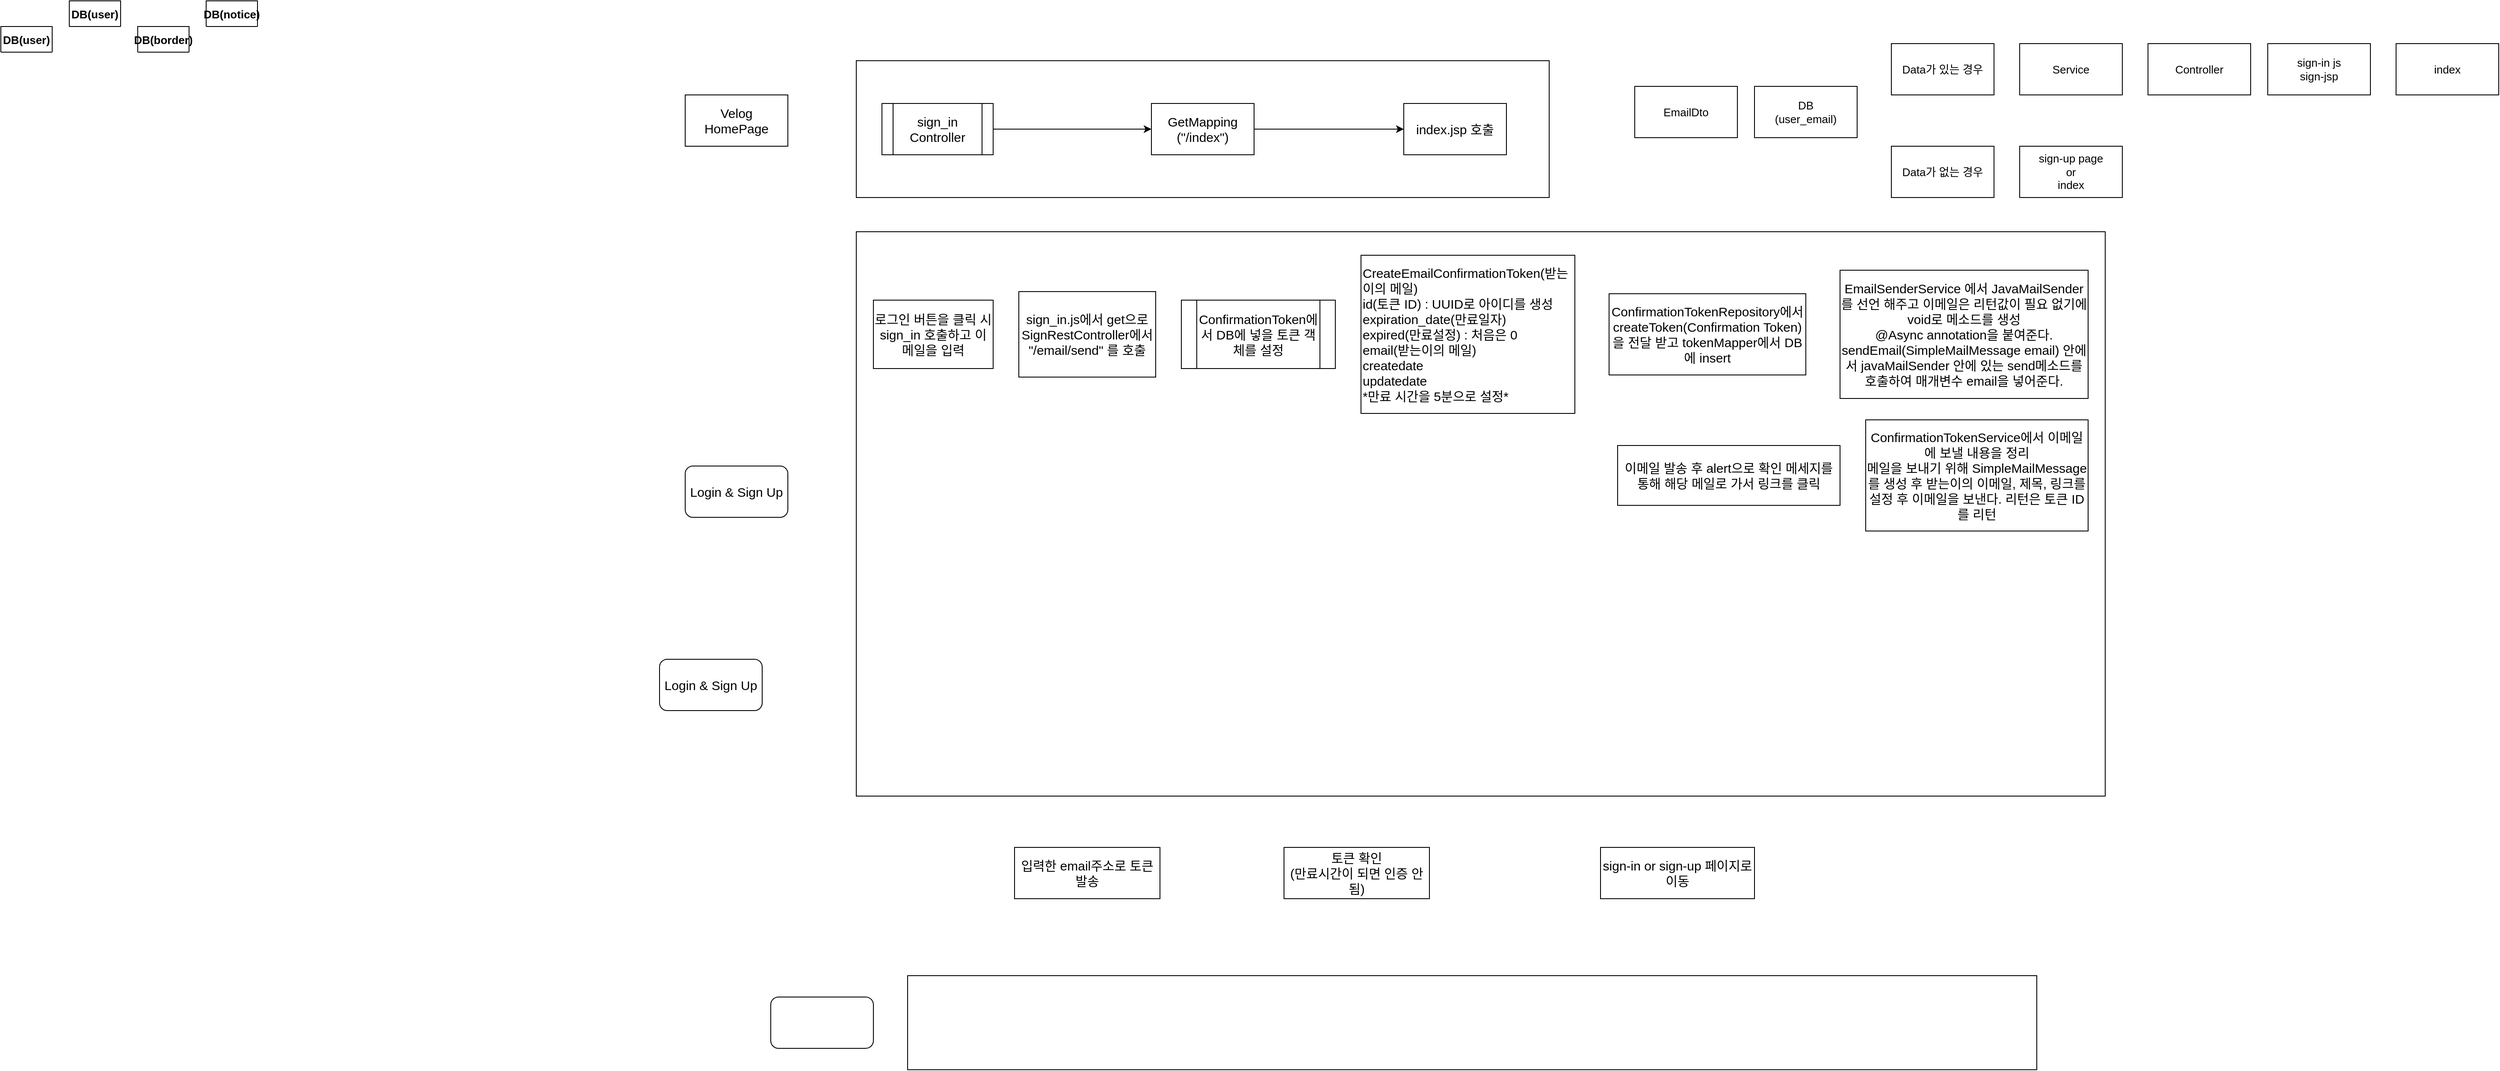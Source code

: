 <mxfile version="15.8.7" type="device"><diagram id="qzB74aUPbcCB6YyTh9p-" name="Page-1"><mxGraphModel dx="2858" dy="1236" grid="1" gridSize="10" guides="1" tooltips="1" connect="1" arrows="1" fold="1" page="1" pageScale="1" pageWidth="827" pageHeight="1169" math="0" shadow="0"><root><mxCell id="0"/><mxCell id="1" parent="0"/><mxCell id="LLkw6_ybzTMmxWpCjddK-304" value="" style="verticalLabelPosition=bottom;verticalAlign=top;html=1;shape=mxgraph.basic.rect;fillColor2=none;strokeWidth=1;size=20;indent=5;fontSize=15;" parent="1" vertex="1"><mxGeometry x="200" y="80" width="810" height="160" as="geometry"/></mxCell><mxCell id="LLkw6_ybzTMmxWpCjddK-1" value="Velog&lt;br style=&quot;font-size: 15px;&quot;&gt;HomePage" style="rounded=0;whiteSpace=wrap;html=1;fontSize=15;" parent="1" vertex="1"><mxGeometry y="120" width="120" height="60" as="geometry"/></mxCell><mxCell id="LLkw6_ybzTMmxWpCjddK-172" value="DB(border)" style="shape=table;startSize=30;container=1;collapsible=1;childLayout=tableLayout;fixedRows=1;rowLines=0;fontStyle=1;align=center;resizeLast=1;fontSize=13;strokeColor=default;" parent="1" vertex="1" collapsed="1"><mxGeometry x="-640" y="40" width="60" height="30" as="geometry"><mxRectangle x="-640" y="40" width="250" height="450" as="alternateBounds"/></mxGeometry></mxCell><mxCell id="LLkw6_ybzTMmxWpCjddK-173" value="" style="shape=partialRectangle;collapsible=0;dropTarget=0;pointerEvents=0;fillColor=none;top=0;left=0;bottom=1;right=0;points=[[0,0.5],[1,0.5]];portConstraint=eastwest;" parent="LLkw6_ybzTMmxWpCjddK-172" vertex="1"><mxGeometry y="30" width="250" height="30" as="geometry"/></mxCell><mxCell id="LLkw6_ybzTMmxWpCjddK-174" value="" style="shape=partialRectangle;connectable=0;fillColor=none;top=0;left=0;bottom=0;right=0;fontStyle=1;overflow=hidden;" parent="LLkw6_ybzTMmxWpCjddK-173" vertex="1"><mxGeometry width="80" height="30" as="geometry"><mxRectangle width="80" height="30" as="alternateBounds"/></mxGeometry></mxCell><mxCell id="LLkw6_ybzTMmxWpCjddK-175" value="mst" style="shape=partialRectangle;connectable=0;fillColor=none;top=0;left=0;bottom=0;right=0;align=left;spacingLeft=6;fontStyle=1;overflow=hidden;fontSize=14;" parent="LLkw6_ybzTMmxWpCjddK-173" vertex="1"><mxGeometry x="80" width="170" height="30" as="geometry"><mxRectangle width="170" height="30" as="alternateBounds"/></mxGeometry></mxCell><mxCell id="LLkw6_ybzTMmxWpCjddK-176" value="" style="shape=partialRectangle;collapsible=0;dropTarget=0;pointerEvents=0;fillColor=none;top=0;left=0;bottom=0;right=0;points=[[0,0.5],[1,0.5]];portConstraint=eastwest;" parent="LLkw6_ybzTMmxWpCjddK-172" vertex="1"><mxGeometry y="60" width="250" height="30" as="geometry"/></mxCell><mxCell id="LLkw6_ybzTMmxWpCjddK-177" value="primary Key" style="shape=partialRectangle;connectable=0;fillColor=none;top=0;left=0;bottom=0;right=0;editable=1;overflow=hidden;fontStyle=1" parent="LLkw6_ybzTMmxWpCjddK-176" vertex="1"><mxGeometry width="80" height="30" as="geometry"><mxRectangle width="80" height="30" as="alternateBounds"/></mxGeometry></mxCell><mxCell id="LLkw6_ybzTMmxWpCjddK-178" value="url" style="shape=partialRectangle;connectable=0;fillColor=none;top=0;left=0;bottom=0;right=0;align=left;spacingLeft=6;overflow=hidden;" parent="LLkw6_ybzTMmxWpCjddK-176" vertex="1"><mxGeometry x="80" width="170" height="30" as="geometry"><mxRectangle width="170" height="30" as="alternateBounds"/></mxGeometry></mxCell><mxCell id="LLkw6_ybzTMmxWpCjddK-179" value="" style="shape=partialRectangle;collapsible=0;dropTarget=0;pointerEvents=0;fillColor=none;top=0;left=0;bottom=0;right=0;points=[[0,0.5],[1,0.5]];portConstraint=eastwest;" parent="LLkw6_ybzTMmxWpCjddK-172" vertex="1"><mxGeometry y="90" width="250" height="30" as="geometry"/></mxCell><mxCell id="LLkw6_ybzTMmxWpCjddK-180" value="" style="shape=partialRectangle;connectable=0;fillColor=none;top=0;left=0;bottom=0;right=0;editable=1;overflow=hidden;" parent="LLkw6_ybzTMmxWpCjddK-179" vertex="1"><mxGeometry width="80" height="30" as="geometry"><mxRectangle width="80" height="30" as="alternateBounds"/></mxGeometry></mxCell><mxCell id="LLkw6_ybzTMmxWpCjddK-181" value="id" style="shape=partialRectangle;connectable=0;fillColor=none;top=0;left=0;bottom=0;right=0;align=left;spacingLeft=6;overflow=hidden;" parent="LLkw6_ybzTMmxWpCjddK-179" vertex="1"><mxGeometry x="80" width="170" height="30" as="geometry"><mxRectangle width="170" height="30" as="alternateBounds"/></mxGeometry></mxCell><mxCell id="LLkw6_ybzTMmxWpCjddK-182" value="" style="shape=partialRectangle;collapsible=0;dropTarget=0;pointerEvents=0;fillColor=none;top=0;left=0;bottom=0;right=0;points=[[0,0.5],[1,0.5]];portConstraint=eastwest;" parent="LLkw6_ybzTMmxWpCjddK-172" vertex="1"><mxGeometry y="120" width="250" height="30" as="geometry"/></mxCell><mxCell id="LLkw6_ybzTMmxWpCjddK-183" value="" style="shape=partialRectangle;connectable=0;fillColor=none;top=0;left=0;bottom=0;right=0;editable=1;overflow=hidden;" parent="LLkw6_ybzTMmxWpCjddK-182" vertex="1"><mxGeometry width="80" height="30" as="geometry"><mxRectangle width="80" height="30" as="alternateBounds"/></mxGeometry></mxCell><mxCell id="LLkw6_ybzTMmxWpCjddK-184" value="main_title" style="shape=partialRectangle;connectable=0;fillColor=none;top=0;left=0;bottom=0;right=0;align=left;spacingLeft=6;overflow=hidden;" parent="LLkw6_ybzTMmxWpCjddK-182" vertex="1"><mxGeometry x="80" width="170" height="30" as="geometry"><mxRectangle width="170" height="30" as="alternateBounds"/></mxGeometry></mxCell><mxCell id="LLkw6_ybzTMmxWpCjddK-185" value="" style="shape=partialRectangle;collapsible=0;dropTarget=0;pointerEvents=0;fillColor=none;top=0;left=0;bottom=0;right=0;points=[[0,0.5],[1,0.5]];portConstraint=eastwest;" parent="LLkw6_ybzTMmxWpCjddK-172" vertex="1"><mxGeometry y="150" width="250" height="30" as="geometry"/></mxCell><mxCell id="LLkw6_ybzTMmxWpCjddK-186" value="" style="shape=partialRectangle;connectable=0;fillColor=none;top=0;left=0;bottom=0;right=0;editable=1;overflow=hidden;" parent="LLkw6_ybzTMmxWpCjddK-185" vertex="1"><mxGeometry width="80" height="30" as="geometry"><mxRectangle width="80" height="30" as="alternateBounds"/></mxGeometry></mxCell><mxCell id="LLkw6_ybzTMmxWpCjddK-187" value="main_content" style="shape=partialRectangle;connectable=0;fillColor=none;top=0;left=0;bottom=0;right=0;align=left;spacingLeft=6;overflow=hidden;" parent="LLkw6_ybzTMmxWpCjddK-185" vertex="1"><mxGeometry x="80" width="170" height="30" as="geometry"><mxRectangle width="170" height="30" as="alternateBounds"/></mxGeometry></mxCell><mxCell id="LLkw6_ybzTMmxWpCjddK-188" value="" style="shape=partialRectangle;collapsible=0;dropTarget=0;pointerEvents=0;fillColor=none;top=0;left=0;bottom=0;right=0;points=[[0,0.5],[1,0.5]];portConstraint=eastwest;" parent="LLkw6_ybzTMmxWpCjddK-172" vertex="1"><mxGeometry y="180" width="250" height="30" as="geometry"/></mxCell><mxCell id="LLkw6_ybzTMmxWpCjddK-189" value="" style="shape=partialRectangle;connectable=0;fillColor=none;top=0;left=0;bottom=0;right=0;editable=1;overflow=hidden;" parent="LLkw6_ybzTMmxWpCjddK-188" vertex="1"><mxGeometry width="80" height="30" as="geometry"><mxRectangle width="80" height="30" as="alternateBounds"/></mxGeometry></mxCell><mxCell id="LLkw6_ybzTMmxWpCjddK-190" value="origin_img_name" style="shape=partialRectangle;connectable=0;fillColor=none;top=0;left=0;bottom=0;right=0;align=left;spacingLeft=6;overflow=hidden;" parent="LLkw6_ybzTMmxWpCjddK-188" vertex="1"><mxGeometry x="80" width="170" height="30" as="geometry"><mxRectangle width="170" height="30" as="alternateBounds"/></mxGeometry></mxCell><mxCell id="RlXu2UHeGrZ84CoZugxj-43" value="" style="shape=partialRectangle;collapsible=0;dropTarget=0;pointerEvents=0;fillColor=none;top=0;left=0;bottom=0;right=0;points=[[0,0.5],[1,0.5]];portConstraint=eastwest;" parent="LLkw6_ybzTMmxWpCjddK-172" vertex="1"><mxGeometry y="210" width="250" height="30" as="geometry"/></mxCell><mxCell id="RlXu2UHeGrZ84CoZugxj-44" value="" style="shape=partialRectangle;connectable=0;fillColor=none;top=0;left=0;bottom=0;right=0;editable=1;overflow=hidden;" parent="RlXu2UHeGrZ84CoZugxj-43" vertex="1"><mxGeometry width="80" height="30" as="geometry"><mxRectangle width="80" height="30" as="alternateBounds"/></mxGeometry></mxCell><mxCell id="RlXu2UHeGrZ84CoZugxj-45" value="temp_img_name" style="shape=partialRectangle;connectable=0;fillColor=none;top=0;left=0;bottom=0;right=0;align=left;spacingLeft=6;overflow=hidden;" parent="RlXu2UHeGrZ84CoZugxj-43" vertex="1"><mxGeometry x="80" width="170" height="30" as="geometry"><mxRectangle width="170" height="30" as="alternateBounds"/></mxGeometry></mxCell><mxCell id="RlXu2UHeGrZ84CoZugxj-46" value="" style="shape=partialRectangle;collapsible=0;dropTarget=0;pointerEvents=0;fillColor=none;top=0;left=0;bottom=0;right=0;points=[[0,0.5],[1,0.5]];portConstraint=eastwest;" parent="LLkw6_ybzTMmxWpCjddK-172" vertex="1"><mxGeometry y="240" width="250" height="30" as="geometry"/></mxCell><mxCell id="RlXu2UHeGrZ84CoZugxj-47" value="" style="shape=partialRectangle;connectable=0;fillColor=none;top=0;left=0;bottom=0;right=0;editable=1;overflow=hidden;" parent="RlXu2UHeGrZ84CoZugxj-46" vertex="1"><mxGeometry width="80" height="30" as="geometry"><mxRectangle width="80" height="30" as="alternateBounds"/></mxGeometry></mxCell><mxCell id="RlXu2UHeGrZ84CoZugxj-48" value="origin_file_name" style="shape=partialRectangle;connectable=0;fillColor=none;top=0;left=0;bottom=0;right=0;align=left;spacingLeft=6;overflow=hidden;" parent="RlXu2UHeGrZ84CoZugxj-46" vertex="1"><mxGeometry x="80" width="170" height="30" as="geometry"><mxRectangle width="170" height="30" as="alternateBounds"/></mxGeometry></mxCell><mxCell id="RlXu2UHeGrZ84CoZugxj-49" value="" style="shape=partialRectangle;collapsible=0;dropTarget=0;pointerEvents=0;fillColor=none;top=0;left=0;bottom=0;right=0;points=[[0,0.5],[1,0.5]];portConstraint=eastwest;" parent="LLkw6_ybzTMmxWpCjddK-172" vertex="1"><mxGeometry y="270" width="250" height="30" as="geometry"/></mxCell><mxCell id="RlXu2UHeGrZ84CoZugxj-50" value="" style="shape=partialRectangle;connectable=0;fillColor=none;top=0;left=0;bottom=0;right=0;editable=1;overflow=hidden;" parent="RlXu2UHeGrZ84CoZugxj-49" vertex="1"><mxGeometry width="80" height="30" as="geometry"><mxRectangle width="80" height="30" as="alternateBounds"/></mxGeometry></mxCell><mxCell id="RlXu2UHeGrZ84CoZugxj-51" value="temp_file_name" style="shape=partialRectangle;connectable=0;fillColor=none;top=0;left=0;bottom=0;right=0;align=left;spacingLeft=6;overflow=hidden;" parent="RlXu2UHeGrZ84CoZugxj-49" vertex="1"><mxGeometry x="80" width="170" height="30" as="geometry"><mxRectangle width="170" height="30" as="alternateBounds"/></mxGeometry></mxCell><mxCell id="RlXu2UHeGrZ84CoZugxj-52" value="" style="shape=partialRectangle;collapsible=0;dropTarget=0;pointerEvents=0;fillColor=none;top=0;left=0;bottom=0;right=0;points=[[0,0.5],[1,0.5]];portConstraint=eastwest;" parent="LLkw6_ybzTMmxWpCjddK-172" vertex="1"><mxGeometry y="300" width="250" height="30" as="geometry"/></mxCell><mxCell id="RlXu2UHeGrZ84CoZugxj-53" value="" style="shape=partialRectangle;connectable=0;fillColor=none;top=0;left=0;bottom=0;right=0;editable=1;overflow=hidden;" parent="RlXu2UHeGrZ84CoZugxj-52" vertex="1"><mxGeometry width="80" height="30" as="geometry"><mxRectangle width="80" height="30" as="alternateBounds"/></mxGeometry></mxCell><mxCell id="RlXu2UHeGrZ84CoZugxj-54" value="preview_img_orgin_name" style="shape=partialRectangle;connectable=0;fillColor=none;top=0;left=0;bottom=0;right=0;align=left;spacingLeft=6;overflow=hidden;" parent="RlXu2UHeGrZ84CoZugxj-52" vertex="1"><mxGeometry x="80" width="170" height="30" as="geometry"><mxRectangle width="170" height="30" as="alternateBounds"/></mxGeometry></mxCell><mxCell id="LLkw6_ybzTMmxWpCjddK-191" value="" style="shape=partialRectangle;collapsible=0;dropTarget=0;pointerEvents=0;fillColor=none;top=0;left=0;bottom=0;right=0;points=[[0,0.5],[1,0.5]];portConstraint=eastwest;" parent="LLkw6_ybzTMmxWpCjddK-172" vertex="1"><mxGeometry y="330" width="250" height="30" as="geometry"/></mxCell><mxCell id="LLkw6_ybzTMmxWpCjddK-192" value="" style="shape=partialRectangle;connectable=0;fillColor=none;top=0;left=0;bottom=0;right=0;editable=1;overflow=hidden;" parent="LLkw6_ybzTMmxWpCjddK-191" vertex="1"><mxGeometry width="80" height="30" as="geometry"><mxRectangle width="80" height="30" as="alternateBounds"/></mxGeometry></mxCell><mxCell id="LLkw6_ybzTMmxWpCjddK-193" value="preview_temp_img_name" style="shape=partialRectangle;connectable=0;fillColor=none;top=0;left=0;bottom=0;right=0;align=left;spacingLeft=6;overflow=hidden;" parent="LLkw6_ybzTMmxWpCjddK-191" vertex="1"><mxGeometry x="80" width="170" height="30" as="geometry"><mxRectangle width="170" height="30" as="alternateBounds"/></mxGeometry></mxCell><mxCell id="RlXu2UHeGrZ84CoZugxj-58" value="" style="shape=partialRectangle;collapsible=0;dropTarget=0;pointerEvents=0;fillColor=none;top=0;left=0;bottom=0;right=0;points=[[0,0.5],[1,0.5]];portConstraint=eastwest;" parent="LLkw6_ybzTMmxWpCjddK-172" vertex="1"><mxGeometry y="360" width="250" height="30" as="geometry"/></mxCell><mxCell id="RlXu2UHeGrZ84CoZugxj-59" value="" style="shape=partialRectangle;connectable=0;fillColor=none;top=0;left=0;bottom=0;right=0;editable=1;overflow=hidden;" parent="RlXu2UHeGrZ84CoZugxj-58" vertex="1"><mxGeometry width="80" height="30" as="geometry"><mxRectangle width="80" height="30" as="alternateBounds"/></mxGeometry></mxCell><mxCell id="RlXu2UHeGrZ84CoZugxj-60" value="preview_txt" style="shape=partialRectangle;connectable=0;fillColor=none;top=0;left=0;bottom=0;right=0;align=left;spacingLeft=6;overflow=hidden;" parent="RlXu2UHeGrZ84CoZugxj-58" vertex="1"><mxGeometry x="80" width="170" height="30" as="geometry"><mxRectangle width="170" height="30" as="alternateBounds"/></mxGeometry></mxCell><mxCell id="RlXu2UHeGrZ84CoZugxj-61" value="" style="shape=partialRectangle;collapsible=0;dropTarget=0;pointerEvents=0;fillColor=none;top=0;left=0;bottom=0;right=0;points=[[0,0.5],[1,0.5]];portConstraint=eastwest;" parent="LLkw6_ybzTMmxWpCjddK-172" vertex="1"><mxGeometry y="390" width="250" height="30" as="geometry"/></mxCell><mxCell id="RlXu2UHeGrZ84CoZugxj-62" value="" style="shape=partialRectangle;connectable=0;fillColor=none;top=0;left=0;bottom=0;right=0;editable=1;overflow=hidden;" parent="RlXu2UHeGrZ84CoZugxj-61" vertex="1"><mxGeometry width="80" height="30" as="geometry"><mxRectangle width="80" height="30" as="alternateBounds"/></mxGeometry></mxCell><mxCell id="RlXu2UHeGrZ84CoZugxj-63" value="create_date" style="shape=partialRectangle;connectable=0;fillColor=none;top=0;left=0;bottom=0;right=0;align=left;spacingLeft=6;overflow=hidden;" parent="RlXu2UHeGrZ84CoZugxj-61" vertex="1"><mxGeometry x="80" width="170" height="30" as="geometry"><mxRectangle width="170" height="30" as="alternateBounds"/></mxGeometry></mxCell><mxCell id="LLkw6_ybzTMmxWpCjddK-194" value="" style="shape=partialRectangle;collapsible=0;dropTarget=0;pointerEvents=0;fillColor=none;top=0;left=0;bottom=0;right=0;points=[[0,0.5],[1,0.5]];portConstraint=eastwest;" parent="LLkw6_ybzTMmxWpCjddK-172" vertex="1"><mxGeometry y="420" width="250" height="30" as="geometry"/></mxCell><mxCell id="LLkw6_ybzTMmxWpCjddK-195" value="" style="shape=partialRectangle;connectable=0;fillColor=none;top=0;left=0;bottom=0;right=0;editable=1;overflow=hidden;" parent="LLkw6_ybzTMmxWpCjddK-194" vertex="1"><mxGeometry width="80" height="30" as="geometry"><mxRectangle width="80" height="30" as="alternateBounds"/></mxGeometry></mxCell><mxCell id="LLkw6_ybzTMmxWpCjddK-196" value="update_date" style="shape=partialRectangle;connectable=0;fillColor=none;top=0;left=0;bottom=0;right=0;align=left;spacingLeft=6;overflow=hidden;" parent="LLkw6_ybzTMmxWpCjddK-194" vertex="1"><mxGeometry x="80" width="170" height="30" as="geometry"><mxRectangle width="170" height="30" as="alternateBounds"/></mxGeometry></mxCell><mxCell id="LLkw6_ybzTMmxWpCjddK-301" value="Login &amp;amp; Sign Up" style="rounded=1;whiteSpace=wrap;html=1;fontSize=15;" parent="1" vertex="1"><mxGeometry x="-30" y="780" width="120" height="60" as="geometry"/></mxCell><mxCell id="LLkw6_ybzTMmxWpCjddK-305" style="edgeStyle=orthogonalEdgeStyle;rounded=0;orthogonalLoop=1;jettySize=auto;html=1;exitX=0.5;exitY=1;exitDx=0;exitDy=0;fontSize=13;" parent="1" source="LLkw6_ybzTMmxWpCjddK-222" target="LLkw6_ybzTMmxWpCjddK-222" edge="1"><mxGeometry relative="1" as="geometry"/></mxCell><mxCell id="LLkw6_ybzTMmxWpCjddK-222" value="DB(user)" style="shape=table;startSize=30;container=1;collapsible=1;childLayout=tableLayout;fixedRows=1;rowLines=0;fontStyle=1;align=center;resizeLast=1;fontSize=13;" parent="1" vertex="1" collapsed="1"><mxGeometry x="-800" y="40" width="60" height="30" as="geometry"><mxRectangle x="-800" y="40" width="230" height="390" as="alternateBounds"/></mxGeometry></mxCell><mxCell id="LLkw6_ybzTMmxWpCjddK-223" value="" style="shape=partialRectangle;collapsible=0;dropTarget=0;pointerEvents=0;fillColor=none;top=0;left=0;bottom=1;right=0;points=[[0,0.5],[1,0.5]];portConstraint=eastwest;" parent="LLkw6_ybzTMmxWpCjddK-222" vertex="1"><mxGeometry y="30" width="230" height="30" as="geometry"/></mxCell><mxCell id="LLkw6_ybzTMmxWpCjddK-224" value="" style="shape=partialRectangle;connectable=0;fillColor=none;top=0;left=0;bottom=0;right=0;fontStyle=1;overflow=hidden;" parent="LLkw6_ybzTMmxWpCjddK-223" vertex="1"><mxGeometry width="80" height="30" as="geometry"><mxRectangle width="80" height="30" as="alternateBounds"/></mxGeometry></mxCell><mxCell id="LLkw6_ybzTMmxWpCjddK-225" value="mst" style="shape=partialRectangle;connectable=0;fillColor=none;top=0;left=0;bottom=0;right=0;align=left;spacingLeft=6;fontStyle=1;overflow=hidden;fontSize=14;" parent="LLkw6_ybzTMmxWpCjddK-223" vertex="1"><mxGeometry x="80" width="150" height="30" as="geometry"><mxRectangle width="150" height="30" as="alternateBounds"/></mxGeometry></mxCell><mxCell id="LLkw6_ybzTMmxWpCjddK-226" value="" style="shape=partialRectangle;collapsible=0;dropTarget=0;pointerEvents=0;fillColor=none;top=0;left=0;bottom=0;right=0;points=[[0,0.5],[1,0.5]];portConstraint=eastwest;" parent="LLkw6_ybzTMmxWpCjddK-222" vertex="1"><mxGeometry y="60" width="230" height="30" as="geometry"/></mxCell><mxCell id="LLkw6_ybzTMmxWpCjddK-227" value="primary Key" style="shape=partialRectangle;connectable=0;fillColor=none;top=0;left=0;bottom=0;right=0;editable=1;overflow=hidden;fontStyle=1" parent="LLkw6_ybzTMmxWpCjddK-226" vertex="1"><mxGeometry width="80" height="30" as="geometry"><mxRectangle width="80" height="30" as="alternateBounds"/></mxGeometry></mxCell><mxCell id="LLkw6_ybzTMmxWpCjddK-228" value="id" style="shape=partialRectangle;connectable=0;fillColor=none;top=0;left=0;bottom=0;right=0;align=left;spacingLeft=6;overflow=hidden;" parent="LLkw6_ybzTMmxWpCjddK-226" vertex="1"><mxGeometry x="80" width="150" height="30" as="geometry"><mxRectangle width="150" height="30" as="alternateBounds"/></mxGeometry></mxCell><mxCell id="LLkw6_ybzTMmxWpCjddK-229" value="" style="shape=partialRectangle;collapsible=0;dropTarget=0;pointerEvents=0;fillColor=none;top=0;left=0;bottom=0;right=0;points=[[0,0.5],[1,0.5]];portConstraint=eastwest;" parent="LLkw6_ybzTMmxWpCjddK-222" vertex="1"><mxGeometry y="90" width="230" height="30" as="geometry"/></mxCell><mxCell id="LLkw6_ybzTMmxWpCjddK-230" value="" style="shape=partialRectangle;connectable=0;fillColor=none;top=0;left=0;bottom=0;right=0;editable=1;overflow=hidden;" parent="LLkw6_ybzTMmxWpCjddK-229" vertex="1"><mxGeometry width="80" height="30" as="geometry"><mxRectangle width="80" height="30" as="alternateBounds"/></mxGeometry></mxCell><mxCell id="LLkw6_ybzTMmxWpCjddK-231" value="email" style="shape=partialRectangle;connectable=0;fillColor=none;top=0;left=0;bottom=0;right=0;align=left;spacingLeft=6;overflow=hidden;" parent="LLkw6_ybzTMmxWpCjddK-229" vertex="1"><mxGeometry x="80" width="150" height="30" as="geometry"><mxRectangle width="150" height="30" as="alternateBounds"/></mxGeometry></mxCell><mxCell id="LLkw6_ybzTMmxWpCjddK-232" value="" style="shape=partialRectangle;collapsible=0;dropTarget=0;pointerEvents=0;fillColor=none;top=0;left=0;bottom=0;right=0;points=[[0,0.5],[1,0.5]];portConstraint=eastwest;" parent="LLkw6_ybzTMmxWpCjddK-222" vertex="1"><mxGeometry y="120" width="230" height="30" as="geometry"/></mxCell><mxCell id="LLkw6_ybzTMmxWpCjddK-233" value="" style="shape=partialRectangle;connectable=0;fillColor=none;top=0;left=0;bottom=0;right=0;editable=1;overflow=hidden;" parent="LLkw6_ybzTMmxWpCjddK-232" vertex="1"><mxGeometry width="80" height="30" as="geometry"><mxRectangle width="80" height="30" as="alternateBounds"/></mxGeometry></mxCell><mxCell id="LLkw6_ybzTMmxWpCjddK-234" value="password" style="shape=partialRectangle;connectable=0;fillColor=none;top=0;left=0;bottom=0;right=0;align=left;spacingLeft=6;overflow=hidden;" parent="LLkw6_ybzTMmxWpCjddK-232" vertex="1"><mxGeometry x="80" width="150" height="30" as="geometry"><mxRectangle width="150" height="30" as="alternateBounds"/></mxGeometry></mxCell><mxCell id="LLkw6_ybzTMmxWpCjddK-235" value="" style="shape=partialRectangle;collapsible=0;dropTarget=0;pointerEvents=0;fillColor=none;top=0;left=0;bottom=0;right=0;points=[[0,0.5],[1,0.5]];portConstraint=eastwest;" parent="LLkw6_ybzTMmxWpCjddK-222" vertex="1"><mxGeometry y="150" width="230" height="30" as="geometry"/></mxCell><mxCell id="LLkw6_ybzTMmxWpCjddK-236" value="" style="shape=partialRectangle;connectable=0;fillColor=none;top=0;left=0;bottom=0;right=0;editable=1;overflow=hidden;" parent="LLkw6_ybzTMmxWpCjddK-235" vertex="1"><mxGeometry width="80" height="30" as="geometry"><mxRectangle width="80" height="30" as="alternateBounds"/></mxGeometry></mxCell><mxCell id="LLkw6_ybzTMmxWpCjddK-237" value="username" style="shape=partialRectangle;connectable=0;fillColor=none;top=0;left=0;bottom=0;right=0;align=left;spacingLeft=6;overflow=hidden;" parent="LLkw6_ybzTMmxWpCjddK-235" vertex="1"><mxGeometry x="80" width="150" height="30" as="geometry"><mxRectangle width="150" height="30" as="alternateBounds"/></mxGeometry></mxCell><mxCell id="LLkw6_ybzTMmxWpCjddK-238" value="" style="shape=partialRectangle;collapsible=0;dropTarget=0;pointerEvents=0;fillColor=none;top=0;left=0;bottom=0;right=0;points=[[0,0.5],[1,0.5]];portConstraint=eastwest;" parent="LLkw6_ybzTMmxWpCjddK-222" vertex="1"><mxGeometry y="180" width="230" height="30" as="geometry"/></mxCell><mxCell id="LLkw6_ybzTMmxWpCjddK-239" value="" style="shape=partialRectangle;connectable=0;fillColor=none;top=0;left=0;bottom=0;right=0;editable=1;overflow=hidden;" parent="LLkw6_ybzTMmxWpCjddK-238" vertex="1"><mxGeometry width="80" height="30" as="geometry"><mxRectangle width="80" height="30" as="alternateBounds"/></mxGeometry></mxCell><mxCell id="LLkw6_ybzTMmxWpCjddK-240" value="name" style="shape=partialRectangle;connectable=0;fillColor=none;top=0;left=0;bottom=0;right=0;align=left;spacingLeft=6;overflow=hidden;" parent="LLkw6_ybzTMmxWpCjddK-238" vertex="1"><mxGeometry x="80" width="150" height="30" as="geometry"><mxRectangle width="150" height="30" as="alternateBounds"/></mxGeometry></mxCell><mxCell id="LLkw6_ybzTMmxWpCjddK-241" value="" style="shape=partialRectangle;collapsible=0;dropTarget=0;pointerEvents=0;fillColor=none;top=0;left=0;bottom=0;right=0;points=[[0,0.5],[1,0.5]];portConstraint=eastwest;" parent="LLkw6_ybzTMmxWpCjddK-222" vertex="1"><mxGeometry y="210" width="230" height="30" as="geometry"/></mxCell><mxCell id="LLkw6_ybzTMmxWpCjddK-242" value="" style="shape=partialRectangle;connectable=0;fillColor=none;top=0;left=0;bottom=0;right=0;editable=1;overflow=hidden;" parent="LLkw6_ybzTMmxWpCjddK-241" vertex="1"><mxGeometry width="80" height="30" as="geometry"><mxRectangle width="80" height="30" as="alternateBounds"/></mxGeometry></mxCell><mxCell id="LLkw6_ybzTMmxWpCjddK-243" value="comment" style="shape=partialRectangle;connectable=0;fillColor=none;top=0;left=0;bottom=0;right=0;align=left;spacingLeft=6;overflow=hidden;" parent="LLkw6_ybzTMmxWpCjddK-241" vertex="1"><mxGeometry x="80" width="150" height="30" as="geometry"><mxRectangle width="150" height="30" as="alternateBounds"/></mxGeometry></mxCell><mxCell id="LLkw6_ybzTMmxWpCjddK-244" value="" style="shape=partialRectangle;collapsible=0;dropTarget=0;pointerEvents=0;fillColor=none;top=0;left=0;bottom=0;right=0;points=[[0,0.5],[1,0.5]];portConstraint=eastwest;" parent="LLkw6_ybzTMmxWpCjddK-222" vertex="1"><mxGeometry y="240" width="230" height="30" as="geometry"/></mxCell><mxCell id="LLkw6_ybzTMmxWpCjddK-245" value="" style="shape=partialRectangle;connectable=0;fillColor=none;top=0;left=0;bottom=0;right=0;editable=1;overflow=hidden;" parent="LLkw6_ybzTMmxWpCjddK-244" vertex="1"><mxGeometry width="80" height="30" as="geometry"><mxRectangle width="80" height="30" as="alternateBounds"/></mxGeometry></mxCell><mxCell id="LLkw6_ybzTMmxWpCjddK-246" value="profile_img_origin_name" style="shape=partialRectangle;connectable=0;fillColor=none;top=0;left=0;bottom=0;right=0;align=left;spacingLeft=6;overflow=hidden;" parent="LLkw6_ybzTMmxWpCjddK-244" vertex="1"><mxGeometry x="80" width="150" height="30" as="geometry"><mxRectangle width="150" height="30" as="alternateBounds"/></mxGeometry></mxCell><mxCell id="RlXu2UHeGrZ84CoZugxj-65" value="" style="shape=partialRectangle;collapsible=0;dropTarget=0;pointerEvents=0;fillColor=none;top=0;left=0;bottom=0;right=0;points=[[0,0.5],[1,0.5]];portConstraint=eastwest;" parent="LLkw6_ybzTMmxWpCjddK-222" vertex="1"><mxGeometry y="270" width="230" height="30" as="geometry"/></mxCell><mxCell id="RlXu2UHeGrZ84CoZugxj-66" value="" style="shape=partialRectangle;connectable=0;fillColor=none;top=0;left=0;bottom=0;right=0;editable=1;overflow=hidden;" parent="RlXu2UHeGrZ84CoZugxj-65" vertex="1"><mxGeometry width="80" height="30" as="geometry"><mxRectangle width="80" height="30" as="alternateBounds"/></mxGeometry></mxCell><mxCell id="RlXu2UHeGrZ84CoZugxj-67" value="profile_img_temp_name" style="shape=partialRectangle;connectable=0;fillColor=none;top=0;left=0;bottom=0;right=0;align=left;spacingLeft=6;overflow=hidden;" parent="RlXu2UHeGrZ84CoZugxj-65" vertex="1"><mxGeometry x="80" width="150" height="30" as="geometry"><mxRectangle width="150" height="30" as="alternateBounds"/></mxGeometry></mxCell><mxCell id="RlXu2UHeGrZ84CoZugxj-68" value="" style="shape=partialRectangle;collapsible=0;dropTarget=0;pointerEvents=0;fillColor=none;top=0;left=0;bottom=0;right=0;points=[[0,0.5],[1,0.5]];portConstraint=eastwest;" parent="LLkw6_ybzTMmxWpCjddK-222" vertex="1"><mxGeometry y="300" width="230" height="30" as="geometry"/></mxCell><mxCell id="RlXu2UHeGrZ84CoZugxj-69" value="" style="shape=partialRectangle;connectable=0;fillColor=none;top=0;left=0;bottom=0;right=0;editable=1;overflow=hidden;" parent="RlXu2UHeGrZ84CoZugxj-68" vertex="1"><mxGeometry width="80" height="30" as="geometry"><mxRectangle width="80" height="30" as="alternateBounds"/></mxGeometry></mxCell><mxCell id="RlXu2UHeGrZ84CoZugxj-70" value="provider" style="shape=partialRectangle;connectable=0;fillColor=none;top=0;left=0;bottom=0;right=0;align=left;spacingLeft=6;overflow=hidden;" parent="RlXu2UHeGrZ84CoZugxj-68" vertex="1"><mxGeometry x="80" width="150" height="30" as="geometry"><mxRectangle width="150" height="30" as="alternateBounds"/></mxGeometry></mxCell><mxCell id="RlXu2UHeGrZ84CoZugxj-71" value="" style="shape=partialRectangle;collapsible=0;dropTarget=0;pointerEvents=0;fillColor=none;top=0;left=0;bottom=0;right=0;points=[[0,0.5],[1,0.5]];portConstraint=eastwest;" parent="LLkw6_ybzTMmxWpCjddK-222" vertex="1"><mxGeometry y="330" width="230" height="30" as="geometry"/></mxCell><mxCell id="RlXu2UHeGrZ84CoZugxj-72" value="" style="shape=partialRectangle;connectable=0;fillColor=none;top=0;left=0;bottom=0;right=0;editable=1;overflow=hidden;" parent="RlXu2UHeGrZ84CoZugxj-71" vertex="1"><mxGeometry width="80" height="30" as="geometry"><mxRectangle width="80" height="30" as="alternateBounds"/></mxGeometry></mxCell><mxCell id="RlXu2UHeGrZ84CoZugxj-73" value="create_date" style="shape=partialRectangle;connectable=0;fillColor=none;top=0;left=0;bottom=0;right=0;align=left;spacingLeft=6;overflow=hidden;" parent="RlXu2UHeGrZ84CoZugxj-71" vertex="1"><mxGeometry x="80" width="150" height="30" as="geometry"><mxRectangle width="150" height="30" as="alternateBounds"/></mxGeometry></mxCell><mxCell id="RlXu2UHeGrZ84CoZugxj-74" value="" style="shape=partialRectangle;collapsible=0;dropTarget=0;pointerEvents=0;fillColor=none;top=0;left=0;bottom=0;right=0;points=[[0,0.5],[1,0.5]];portConstraint=eastwest;" parent="LLkw6_ybzTMmxWpCjddK-222" vertex="1"><mxGeometry y="360" width="230" height="30" as="geometry"/></mxCell><mxCell id="RlXu2UHeGrZ84CoZugxj-75" value="" style="shape=partialRectangle;connectable=0;fillColor=none;top=0;left=0;bottom=0;right=0;editable=1;overflow=hidden;" parent="RlXu2UHeGrZ84CoZugxj-74" vertex="1"><mxGeometry width="80" height="30" as="geometry"><mxRectangle width="80" height="30" as="alternateBounds"/></mxGeometry></mxCell><mxCell id="RlXu2UHeGrZ84CoZugxj-76" value="update_date" style="shape=partialRectangle;connectable=0;fillColor=none;top=0;left=0;bottom=0;right=0;align=left;spacingLeft=6;overflow=hidden;" parent="RlXu2UHeGrZ84CoZugxj-74" vertex="1"><mxGeometry x="80" width="150" height="30" as="geometry"><mxRectangle width="150" height="30" as="alternateBounds"/></mxGeometry></mxCell><mxCell id="LLkw6_ybzTMmxWpCjddK-314" style="edgeStyle=orthogonalEdgeStyle;rounded=0;orthogonalLoop=1;jettySize=auto;html=1;fontSize=15;" parent="1" source="LLkw6_ybzTMmxWpCjddK-307" target="LLkw6_ybzTMmxWpCjddK-308" edge="1"><mxGeometry relative="1" as="geometry"/></mxCell><mxCell id="LLkw6_ybzTMmxWpCjddK-307" value="sign_in&lt;br style=&quot;font-size: 15px;&quot;&gt;Controller" style="shape=process;whiteSpace=wrap;html=1;backgroundOutline=1;fontSize=15;strokeWidth=1;align=center;verticalAlign=middle;" parent="1" vertex="1"><mxGeometry x="230" y="130" width="130" height="60" as="geometry"/></mxCell><mxCell id="LLkw6_ybzTMmxWpCjddK-315" style="edgeStyle=orthogonalEdgeStyle;rounded=0;orthogonalLoop=1;jettySize=auto;html=1;fontSize=15;" parent="1" source="LLkw6_ybzTMmxWpCjddK-308" target="LLkw6_ybzTMmxWpCjddK-313" edge="1"><mxGeometry relative="1" as="geometry"/></mxCell><mxCell id="LLkw6_ybzTMmxWpCjddK-308" value="&lt;span style=&quot;font-size: 15px;&quot;&gt;GetMapping&lt;br style=&quot;font-size: 15px;&quot;&gt;(&quot;/index&quot;)&lt;br style=&quot;font-size: 15px;&quot;&gt;&lt;/span&gt;" style="rounded=0;whiteSpace=wrap;html=1;fontSize=15;strokeWidth=1;align=center;verticalAlign=middle;" parent="1" vertex="1"><mxGeometry x="545" y="130" width="120" height="60" as="geometry"/></mxCell><mxCell id="LLkw6_ybzTMmxWpCjddK-309" value="" style="verticalLabelPosition=bottom;verticalAlign=top;html=1;shape=mxgraph.basic.rect;fillColor2=none;strokeWidth=1;size=20;indent=5;fontSize=13;" parent="1" vertex="1"><mxGeometry x="200" y="280" width="1460" height="660" as="geometry"/></mxCell><mxCell id="LLkw6_ybzTMmxWpCjddK-310" value="로그인 버튼을 클릭 시 sign_in 호출하고 이메일을 입력" style="rounded=0;whiteSpace=wrap;html=1;fontSize=15;strokeWidth=1;verticalAlign=middle;align=center;" parent="1" vertex="1"><mxGeometry x="220" y="360" width="140" height="80" as="geometry"/></mxCell><mxCell id="LLkw6_ybzTMmxWpCjddK-311" value="ConfirmationToken에서 DB에 넣을 토큰 객체를 설정&lt;br style=&quot;font-size: 15px;&quot;&gt;" style="shape=process;whiteSpace=wrap;html=1;backgroundOutline=1;fontSize=15;strokeWidth=1;align=center;verticalAlign=middle;" parent="1" vertex="1"><mxGeometry x="580" y="360" width="180" height="80" as="geometry"/></mxCell><mxCell id="LLkw6_ybzTMmxWpCjddK-312" value="EmailDto" style="rounded=0;whiteSpace=wrap;html=1;fontSize=13;strokeWidth=1;align=center;verticalAlign=middle;" parent="1" vertex="1"><mxGeometry x="1110" y="110" width="120" height="60" as="geometry"/></mxCell><mxCell id="LLkw6_ybzTMmxWpCjddK-313" value="index.jsp 호출" style="rounded=0;whiteSpace=wrap;html=1;fontSize=15;strokeWidth=1;align=center;verticalAlign=middle;" parent="1" vertex="1"><mxGeometry x="840" y="130" width="120" height="60" as="geometry"/></mxCell><mxCell id="iBM4Uj2Dvg_4lMlDnBYN-1" value="DB&lt;br&gt;(user_email)" style="rounded=0;whiteSpace=wrap;html=1;fontSize=13;strokeWidth=1;align=center;verticalAlign=middle;" parent="1" vertex="1"><mxGeometry x="1250" y="110" width="120" height="60" as="geometry"/></mxCell><mxCell id="iBM4Uj2Dvg_4lMlDnBYN-2" value="Data가 있는 경우" style="rounded=0;whiteSpace=wrap;html=1;fontSize=13;strokeWidth=1;align=center;verticalAlign=middle;" parent="1" vertex="1"><mxGeometry x="1410" y="60" width="120" height="60" as="geometry"/></mxCell><mxCell id="iBM4Uj2Dvg_4lMlDnBYN-3" value="Data가 없는 경우" style="rounded=0;whiteSpace=wrap;html=1;fontSize=13;strokeWidth=1;align=center;verticalAlign=middle;" parent="1" vertex="1"><mxGeometry x="1410" y="180" width="120" height="60" as="geometry"/></mxCell><mxCell id="iBM4Uj2Dvg_4lMlDnBYN-4" value="Service" style="rounded=0;whiteSpace=wrap;html=1;fontSize=13;strokeWidth=1;align=center;verticalAlign=middle;" parent="1" vertex="1"><mxGeometry x="1560" y="60" width="120" height="60" as="geometry"/></mxCell><mxCell id="iBM4Uj2Dvg_4lMlDnBYN-5" value="Controller" style="rounded=0;whiteSpace=wrap;html=1;fontSize=13;strokeWidth=1;align=center;verticalAlign=middle;" parent="1" vertex="1"><mxGeometry x="1710" y="60" width="120" height="60" as="geometry"/></mxCell><mxCell id="iBM4Uj2Dvg_4lMlDnBYN-6" value="sign-up page&lt;br&gt;or&lt;br&gt;index" style="rounded=0;whiteSpace=wrap;html=1;fontSize=13;strokeWidth=1;align=center;verticalAlign=middle;" parent="1" vertex="1"><mxGeometry x="1560" y="180" width="120" height="60" as="geometry"/></mxCell><mxCell id="iBM4Uj2Dvg_4lMlDnBYN-7" value="sign-in js&lt;br&gt;sign-jsp" style="rounded=0;whiteSpace=wrap;html=1;fontSize=13;strokeWidth=1;align=center;verticalAlign=middle;" parent="1" vertex="1"><mxGeometry x="1850" y="60" width="120" height="60" as="geometry"/></mxCell><mxCell id="iBM4Uj2Dvg_4lMlDnBYN-8" value="index" style="rounded=0;whiteSpace=wrap;html=1;fontSize=13;strokeWidth=1;align=center;verticalAlign=middle;" parent="1" vertex="1"><mxGeometry x="2000" y="60" width="120" height="60" as="geometry"/></mxCell><mxCell id="R3oeetYQwQmK5mgl-t5z-1" value="" style="rounded=1;whiteSpace=wrap;html=1;fontSize=15;" parent="1" vertex="1"><mxGeometry x="100" y="1175" width="120" height="60" as="geometry"/></mxCell><mxCell id="R3oeetYQwQmK5mgl-t5z-2" value="" style="verticalLabelPosition=bottom;verticalAlign=top;html=1;shape=mxgraph.basic.rect;fillColor2=none;strokeWidth=1;size=20;indent=5;fontSize=13;" parent="1" vertex="1"><mxGeometry x="260" y="1150" width="1320" height="110" as="geometry"/></mxCell><mxCell id="R3oeetYQwQmK5mgl-t5z-3" value="입력한 email주소로 토큰 발송" style="rounded=0;whiteSpace=wrap;html=1;fontSize=15;" parent="1" vertex="1"><mxGeometry x="385" y="1000" width="170" height="60" as="geometry"/></mxCell><mxCell id="R3oeetYQwQmK5mgl-t5z-5" value="토큰 확인&lt;br style=&quot;font-size: 15px;&quot;&gt;(만료시간이 되면 인증 안됨)" style="rounded=0;whiteSpace=wrap;html=1;fontSize=15;" parent="1" vertex="1"><mxGeometry x="700" y="1000" width="170" height="60" as="geometry"/></mxCell><mxCell id="R3oeetYQwQmK5mgl-t5z-6" value="sign-in or sign-up 페이지로 이동" style="rounded=0;whiteSpace=wrap;html=1;fontSize=15;" parent="1" vertex="1"><mxGeometry x="1070" y="1000" width="180" height="60" as="geometry"/></mxCell><mxCell id="RlXu2UHeGrZ84CoZugxj-77" value="DB(user)" style="shape=table;startSize=30;container=1;collapsible=1;childLayout=tableLayout;fixedRows=1;rowLines=0;fontStyle=1;align=center;resizeLast=1;fontSize=13;" parent="1" vertex="1" collapsed="1"><mxGeometry x="-720" y="10" width="60" height="30" as="geometry"><mxRectangle x="-560" y="40" width="230" height="330" as="alternateBounds"/></mxGeometry></mxCell><mxCell id="RlXu2UHeGrZ84CoZugxj-78" value="" style="shape=partialRectangle;collapsible=0;dropTarget=0;pointerEvents=0;fillColor=none;top=0;left=0;bottom=1;right=0;points=[[0,0.5],[1,0.5]];portConstraint=eastwest;" parent="RlXu2UHeGrZ84CoZugxj-77" vertex="1"><mxGeometry y="30" width="230" height="30" as="geometry"/></mxCell><mxCell id="RlXu2UHeGrZ84CoZugxj-79" value="" style="shape=partialRectangle;connectable=0;fillColor=none;top=0;left=0;bottom=0;right=0;fontStyle=1;overflow=hidden;" parent="RlXu2UHeGrZ84CoZugxj-78" vertex="1"><mxGeometry width="80" height="30" as="geometry"><mxRectangle width="80" height="30" as="alternateBounds"/></mxGeometry></mxCell><mxCell id="RlXu2UHeGrZ84CoZugxj-80" value="info" style="shape=partialRectangle;connectable=0;fillColor=none;top=0;left=0;bottom=0;right=0;align=left;spacingLeft=6;fontStyle=1;overflow=hidden;fontSize=14;" parent="RlXu2UHeGrZ84CoZugxj-78" vertex="1"><mxGeometry x="80" width="150" height="30" as="geometry"><mxRectangle width="150" height="30" as="alternateBounds"/></mxGeometry></mxCell><mxCell id="RlXu2UHeGrZ84CoZugxj-81" value="" style="shape=partialRectangle;collapsible=0;dropTarget=0;pointerEvents=0;fillColor=none;top=0;left=0;bottom=0;right=0;points=[[0,0.5],[1,0.5]];portConstraint=eastwest;" parent="RlXu2UHeGrZ84CoZugxj-77" vertex="1"><mxGeometry y="60" width="230" height="30" as="geometry"/></mxCell><mxCell id="RlXu2UHeGrZ84CoZugxj-82" value="primary Key" style="shape=partialRectangle;connectable=0;fillColor=none;top=0;left=0;bottom=0;right=0;editable=1;overflow=hidden;fontStyle=1" parent="RlXu2UHeGrZ84CoZugxj-81" vertex="1"><mxGeometry width="80" height="30" as="geometry"><mxRectangle width="80" height="30" as="alternateBounds"/></mxGeometry></mxCell><mxCell id="RlXu2UHeGrZ84CoZugxj-83" value="id" style="shape=partialRectangle;connectable=0;fillColor=none;top=0;left=0;bottom=0;right=0;align=left;spacingLeft=6;overflow=hidden;" parent="RlXu2UHeGrZ84CoZugxj-81" vertex="1"><mxGeometry x="80" width="150" height="30" as="geometry"><mxRectangle width="150" height="30" as="alternateBounds"/></mxGeometry></mxCell><mxCell id="RlXu2UHeGrZ84CoZugxj-84" value="" style="shape=partialRectangle;collapsible=0;dropTarget=0;pointerEvents=0;fillColor=none;top=0;left=0;bottom=0;right=0;points=[[0,0.5],[1,0.5]];portConstraint=eastwest;" parent="RlXu2UHeGrZ84CoZugxj-77" vertex="1"><mxGeometry y="90" width="230" height="30" as="geometry"/></mxCell><mxCell id="RlXu2UHeGrZ84CoZugxj-85" value="" style="shape=partialRectangle;connectable=0;fillColor=none;top=0;left=0;bottom=0;right=0;editable=1;overflow=hidden;" parent="RlXu2UHeGrZ84CoZugxj-84" vertex="1"><mxGeometry width="80" height="30" as="geometry"><mxRectangle width="80" height="30" as="alternateBounds"/></mxGeometry></mxCell><mxCell id="RlXu2UHeGrZ84CoZugxj-86" value="nickname" style="shape=partialRectangle;connectable=0;fillColor=none;top=0;left=0;bottom=0;right=0;align=left;spacingLeft=6;overflow=hidden;" parent="RlXu2UHeGrZ84CoZugxj-84" vertex="1"><mxGeometry x="80" width="150" height="30" as="geometry"><mxRectangle width="150" height="30" as="alternateBounds"/></mxGeometry></mxCell><mxCell id="RlXu2UHeGrZ84CoZugxj-87" value="" style="shape=partialRectangle;collapsible=0;dropTarget=0;pointerEvents=0;fillColor=none;top=0;left=0;bottom=0;right=0;points=[[0,0.5],[1,0.5]];portConstraint=eastwest;" parent="RlXu2UHeGrZ84CoZugxj-77" vertex="1"><mxGeometry y="120" width="230" height="30" as="geometry"/></mxCell><mxCell id="RlXu2UHeGrZ84CoZugxj-88" value="" style="shape=partialRectangle;connectable=0;fillColor=none;top=0;left=0;bottom=0;right=0;editable=1;overflow=hidden;" parent="RlXu2UHeGrZ84CoZugxj-87" vertex="1"><mxGeometry width="80" height="30" as="geometry"><mxRectangle width="80" height="30" as="alternateBounds"/></mxGeometry></mxCell><mxCell id="RlXu2UHeGrZ84CoZugxj-89" value="social_email" style="shape=partialRectangle;connectable=0;fillColor=none;top=0;left=0;bottom=0;right=0;align=left;spacingLeft=6;overflow=hidden;" parent="RlXu2UHeGrZ84CoZugxj-87" vertex="1"><mxGeometry x="80" width="150" height="30" as="geometry"><mxRectangle width="150" height="30" as="alternateBounds"/></mxGeometry></mxCell><mxCell id="RlXu2UHeGrZ84CoZugxj-90" value="" style="shape=partialRectangle;collapsible=0;dropTarget=0;pointerEvents=0;fillColor=none;top=0;left=0;bottom=0;right=0;points=[[0,0.5],[1,0.5]];portConstraint=eastwest;" parent="RlXu2UHeGrZ84CoZugxj-77" vertex="1"><mxGeometry y="150" width="230" height="30" as="geometry"/></mxCell><mxCell id="RlXu2UHeGrZ84CoZugxj-91" value="" style="shape=partialRectangle;connectable=0;fillColor=none;top=0;left=0;bottom=0;right=0;editable=1;overflow=hidden;" parent="RlXu2UHeGrZ84CoZugxj-90" vertex="1"><mxGeometry width="80" height="30" as="geometry"><mxRectangle width="80" height="30" as="alternateBounds"/></mxGeometry></mxCell><mxCell id="RlXu2UHeGrZ84CoZugxj-92" value="social_github" style="shape=partialRectangle;connectable=0;fillColor=none;top=0;left=0;bottom=0;right=0;align=left;spacingLeft=6;overflow=hidden;" parent="RlXu2UHeGrZ84CoZugxj-90" vertex="1"><mxGeometry x="80" width="150" height="30" as="geometry"><mxRectangle width="150" height="30" as="alternateBounds"/></mxGeometry></mxCell><mxCell id="RlXu2UHeGrZ84CoZugxj-93" value="" style="shape=partialRectangle;collapsible=0;dropTarget=0;pointerEvents=0;fillColor=none;top=0;left=0;bottom=0;right=0;points=[[0,0.5],[1,0.5]];portConstraint=eastwest;" parent="RlXu2UHeGrZ84CoZugxj-77" vertex="1"><mxGeometry y="180" width="230" height="30" as="geometry"/></mxCell><mxCell id="RlXu2UHeGrZ84CoZugxj-94" value="" style="shape=partialRectangle;connectable=0;fillColor=none;top=0;left=0;bottom=0;right=0;editable=1;overflow=hidden;" parent="RlXu2UHeGrZ84CoZugxj-93" vertex="1"><mxGeometry width="80" height="30" as="geometry"><mxRectangle width="80" height="30" as="alternateBounds"/></mxGeometry></mxCell><mxCell id="RlXu2UHeGrZ84CoZugxj-95" value="social_twitter" style="shape=partialRectangle;connectable=0;fillColor=none;top=0;left=0;bottom=0;right=0;align=left;spacingLeft=6;overflow=hidden;" parent="RlXu2UHeGrZ84CoZugxj-93" vertex="1"><mxGeometry x="80" width="150" height="30" as="geometry"><mxRectangle width="150" height="30" as="alternateBounds"/></mxGeometry></mxCell><mxCell id="RlXu2UHeGrZ84CoZugxj-96" value="" style="shape=partialRectangle;collapsible=0;dropTarget=0;pointerEvents=0;fillColor=none;top=0;left=0;bottom=0;right=0;points=[[0,0.5],[1,0.5]];portConstraint=eastwest;" parent="RlXu2UHeGrZ84CoZugxj-77" vertex="1"><mxGeometry y="210" width="230" height="30" as="geometry"/></mxCell><mxCell id="RlXu2UHeGrZ84CoZugxj-97" value="" style="shape=partialRectangle;connectable=0;fillColor=none;top=0;left=0;bottom=0;right=0;editable=1;overflow=hidden;" parent="RlXu2UHeGrZ84CoZugxj-96" vertex="1"><mxGeometry width="80" height="30" as="geometry"><mxRectangle width="80" height="30" as="alternateBounds"/></mxGeometry></mxCell><mxCell id="RlXu2UHeGrZ84CoZugxj-98" value="social_facebook" style="shape=partialRectangle;connectable=0;fillColor=none;top=0;left=0;bottom=0;right=0;align=left;spacingLeft=6;overflow=hidden;" parent="RlXu2UHeGrZ84CoZugxj-96" vertex="1"><mxGeometry x="80" width="150" height="30" as="geometry"><mxRectangle width="150" height="30" as="alternateBounds"/></mxGeometry></mxCell><mxCell id="RlXu2UHeGrZ84CoZugxj-99" value="" style="shape=partialRectangle;collapsible=0;dropTarget=0;pointerEvents=0;fillColor=none;top=0;left=0;bottom=0;right=0;points=[[0,0.5],[1,0.5]];portConstraint=eastwest;" parent="RlXu2UHeGrZ84CoZugxj-77" vertex="1"><mxGeometry y="240" width="230" height="30" as="geometry"/></mxCell><mxCell id="RlXu2UHeGrZ84CoZugxj-100" value="" style="shape=partialRectangle;connectable=0;fillColor=none;top=0;left=0;bottom=0;right=0;editable=1;overflow=hidden;" parent="RlXu2UHeGrZ84CoZugxj-99" vertex="1"><mxGeometry width="80" height="30" as="geometry"><mxRectangle width="80" height="30" as="alternateBounds"/></mxGeometry></mxCell><mxCell id="RlXu2UHeGrZ84CoZugxj-101" value="social_home" style="shape=partialRectangle;connectable=0;fillColor=none;top=0;left=0;bottom=0;right=0;align=left;spacingLeft=6;overflow=hidden;" parent="RlXu2UHeGrZ84CoZugxj-99" vertex="1"><mxGeometry x="80" width="150" height="30" as="geometry"><mxRectangle width="150" height="30" as="alternateBounds"/></mxGeometry></mxCell><mxCell id="RlXu2UHeGrZ84CoZugxj-108" value="" style="shape=partialRectangle;collapsible=0;dropTarget=0;pointerEvents=0;fillColor=none;top=0;left=0;bottom=0;right=0;points=[[0,0.5],[1,0.5]];portConstraint=eastwest;" parent="RlXu2UHeGrZ84CoZugxj-77" vertex="1"><mxGeometry y="270" width="230" height="30" as="geometry"/></mxCell><mxCell id="RlXu2UHeGrZ84CoZugxj-109" value="" style="shape=partialRectangle;connectable=0;fillColor=none;top=0;left=0;bottom=0;right=0;editable=1;overflow=hidden;" parent="RlXu2UHeGrZ84CoZugxj-108" vertex="1"><mxGeometry width="80" height="30" as="geometry"><mxRectangle width="80" height="30" as="alternateBounds"/></mxGeometry></mxCell><mxCell id="RlXu2UHeGrZ84CoZugxj-110" value="create_date" style="shape=partialRectangle;connectable=0;fillColor=none;top=0;left=0;bottom=0;right=0;align=left;spacingLeft=6;overflow=hidden;" parent="RlXu2UHeGrZ84CoZugxj-108" vertex="1"><mxGeometry x="80" width="150" height="30" as="geometry"><mxRectangle width="150" height="30" as="alternateBounds"/></mxGeometry></mxCell><mxCell id="RlXu2UHeGrZ84CoZugxj-111" value="" style="shape=partialRectangle;collapsible=0;dropTarget=0;pointerEvents=0;fillColor=none;top=0;left=0;bottom=0;right=0;points=[[0,0.5],[1,0.5]];portConstraint=eastwest;" parent="RlXu2UHeGrZ84CoZugxj-77" vertex="1"><mxGeometry y="300" width="230" height="30" as="geometry"/></mxCell><mxCell id="RlXu2UHeGrZ84CoZugxj-112" value="" style="shape=partialRectangle;connectable=0;fillColor=none;top=0;left=0;bottom=0;right=0;editable=1;overflow=hidden;" parent="RlXu2UHeGrZ84CoZugxj-111" vertex="1"><mxGeometry width="80" height="30" as="geometry"><mxRectangle width="80" height="30" as="alternateBounds"/></mxGeometry></mxCell><mxCell id="RlXu2UHeGrZ84CoZugxj-113" value="update_date" style="shape=partialRectangle;connectable=0;fillColor=none;top=0;left=0;bottom=0;right=0;align=left;spacingLeft=6;overflow=hidden;" parent="RlXu2UHeGrZ84CoZugxj-111" vertex="1"><mxGeometry x="80" width="150" height="30" as="geometry"><mxRectangle width="150" height="30" as="alternateBounds"/></mxGeometry></mxCell><mxCell id="RlXu2UHeGrZ84CoZugxj-114" value="DB(notice)" style="shape=table;startSize=30;container=1;collapsible=1;childLayout=tableLayout;fixedRows=1;rowLines=0;fontStyle=1;align=center;resizeLast=1;fontSize=13;strokeColor=default;" parent="1" vertex="1" collapsed="1"><mxGeometry x="-560" y="10" width="60" height="30" as="geometry"><mxRectangle x="-560" y="10" width="250" height="450" as="alternateBounds"/></mxGeometry></mxCell><mxCell id="RlXu2UHeGrZ84CoZugxj-115" value="" style="shape=partialRectangle;collapsible=0;dropTarget=0;pointerEvents=0;fillColor=none;top=0;left=0;bottom=1;right=0;points=[[0,0.5],[1,0.5]];portConstraint=eastwest;" parent="RlXu2UHeGrZ84CoZugxj-114" vertex="1"><mxGeometry y="30" width="250" height="30" as="geometry"/></mxCell><mxCell id="RlXu2UHeGrZ84CoZugxj-116" value="" style="shape=partialRectangle;connectable=0;fillColor=none;top=0;left=0;bottom=0;right=0;fontStyle=1;overflow=hidden;" parent="RlXu2UHeGrZ84CoZugxj-115" vertex="1"><mxGeometry width="80" height="30" as="geometry"><mxRectangle width="80" height="30" as="alternateBounds"/></mxGeometry></mxCell><mxCell id="RlXu2UHeGrZ84CoZugxj-117" value="mst" style="shape=partialRectangle;connectable=0;fillColor=none;top=0;left=0;bottom=0;right=0;align=left;spacingLeft=6;fontStyle=1;overflow=hidden;fontSize=14;" parent="RlXu2UHeGrZ84CoZugxj-115" vertex="1"><mxGeometry x="80" width="170" height="30" as="geometry"><mxRectangle width="170" height="30" as="alternateBounds"/></mxGeometry></mxCell><mxCell id="RlXu2UHeGrZ84CoZugxj-118" value="" style="shape=partialRectangle;collapsible=0;dropTarget=0;pointerEvents=0;fillColor=none;top=0;left=0;bottom=0;right=0;points=[[0,0.5],[1,0.5]];portConstraint=eastwest;" parent="RlXu2UHeGrZ84CoZugxj-114" vertex="1"><mxGeometry y="60" width="250" height="30" as="geometry"/></mxCell><mxCell id="RlXu2UHeGrZ84CoZugxj-119" value="primary Key" style="shape=partialRectangle;connectable=0;fillColor=none;top=0;left=0;bottom=0;right=0;editable=1;overflow=hidden;fontStyle=1" parent="RlXu2UHeGrZ84CoZugxj-118" vertex="1"><mxGeometry width="80" height="30" as="geometry"><mxRectangle width="80" height="30" as="alternateBounds"/></mxGeometry></mxCell><mxCell id="RlXu2UHeGrZ84CoZugxj-120" value="url" style="shape=partialRectangle;connectable=0;fillColor=none;top=0;left=0;bottom=0;right=0;align=left;spacingLeft=6;overflow=hidden;" parent="RlXu2UHeGrZ84CoZugxj-118" vertex="1"><mxGeometry x="80" width="170" height="30" as="geometry"><mxRectangle width="170" height="30" as="alternateBounds"/></mxGeometry></mxCell><mxCell id="RlXu2UHeGrZ84CoZugxj-121" value="" style="shape=partialRectangle;collapsible=0;dropTarget=0;pointerEvents=0;fillColor=none;top=0;left=0;bottom=0;right=0;points=[[0,0.5],[1,0.5]];portConstraint=eastwest;" parent="RlXu2UHeGrZ84CoZugxj-114" vertex="1"><mxGeometry y="90" width="250" height="30" as="geometry"/></mxCell><mxCell id="RlXu2UHeGrZ84CoZugxj-122" value="" style="shape=partialRectangle;connectable=0;fillColor=none;top=0;left=0;bottom=0;right=0;editable=1;overflow=hidden;" parent="RlXu2UHeGrZ84CoZugxj-121" vertex="1"><mxGeometry width="80" height="30" as="geometry"><mxRectangle width="80" height="30" as="alternateBounds"/></mxGeometry></mxCell><mxCell id="RlXu2UHeGrZ84CoZugxj-123" value="id" style="shape=partialRectangle;connectable=0;fillColor=none;top=0;left=0;bottom=0;right=0;align=left;spacingLeft=6;overflow=hidden;" parent="RlXu2UHeGrZ84CoZugxj-121" vertex="1"><mxGeometry x="80" width="170" height="30" as="geometry"><mxRectangle width="170" height="30" as="alternateBounds"/></mxGeometry></mxCell><mxCell id="RlXu2UHeGrZ84CoZugxj-124" value="" style="shape=partialRectangle;collapsible=0;dropTarget=0;pointerEvents=0;fillColor=none;top=0;left=0;bottom=0;right=0;points=[[0,0.5],[1,0.5]];portConstraint=eastwest;" parent="RlXu2UHeGrZ84CoZugxj-114" vertex="1"><mxGeometry y="120" width="250" height="30" as="geometry"/></mxCell><mxCell id="RlXu2UHeGrZ84CoZugxj-125" value="" style="shape=partialRectangle;connectable=0;fillColor=none;top=0;left=0;bottom=0;right=0;editable=1;overflow=hidden;" parent="RlXu2UHeGrZ84CoZugxj-124" vertex="1"><mxGeometry width="80" height="30" as="geometry"><mxRectangle width="80" height="30" as="alternateBounds"/></mxGeometry></mxCell><mxCell id="RlXu2UHeGrZ84CoZugxj-126" value="main_title" style="shape=partialRectangle;connectable=0;fillColor=none;top=0;left=0;bottom=0;right=0;align=left;spacingLeft=6;overflow=hidden;" parent="RlXu2UHeGrZ84CoZugxj-124" vertex="1"><mxGeometry x="80" width="170" height="30" as="geometry"><mxRectangle width="170" height="30" as="alternateBounds"/></mxGeometry></mxCell><mxCell id="RlXu2UHeGrZ84CoZugxj-127" value="" style="shape=partialRectangle;collapsible=0;dropTarget=0;pointerEvents=0;fillColor=none;top=0;left=0;bottom=0;right=0;points=[[0,0.5],[1,0.5]];portConstraint=eastwest;" parent="RlXu2UHeGrZ84CoZugxj-114" vertex="1"><mxGeometry y="150" width="250" height="30" as="geometry"/></mxCell><mxCell id="RlXu2UHeGrZ84CoZugxj-128" value="" style="shape=partialRectangle;connectable=0;fillColor=none;top=0;left=0;bottom=0;right=0;editable=1;overflow=hidden;" parent="RlXu2UHeGrZ84CoZugxj-127" vertex="1"><mxGeometry width="80" height="30" as="geometry"><mxRectangle width="80" height="30" as="alternateBounds"/></mxGeometry></mxCell><mxCell id="RlXu2UHeGrZ84CoZugxj-129" value="main_content" style="shape=partialRectangle;connectable=0;fillColor=none;top=0;left=0;bottom=0;right=0;align=left;spacingLeft=6;overflow=hidden;" parent="RlXu2UHeGrZ84CoZugxj-127" vertex="1"><mxGeometry x="80" width="170" height="30" as="geometry"><mxRectangle width="170" height="30" as="alternateBounds"/></mxGeometry></mxCell><mxCell id="RlXu2UHeGrZ84CoZugxj-130" value="" style="shape=partialRectangle;collapsible=0;dropTarget=0;pointerEvents=0;fillColor=none;top=0;left=0;bottom=0;right=0;points=[[0,0.5],[1,0.5]];portConstraint=eastwest;" parent="RlXu2UHeGrZ84CoZugxj-114" vertex="1"><mxGeometry y="180" width="250" height="30" as="geometry"/></mxCell><mxCell id="RlXu2UHeGrZ84CoZugxj-131" value="" style="shape=partialRectangle;connectable=0;fillColor=none;top=0;left=0;bottom=0;right=0;editable=1;overflow=hidden;" parent="RlXu2UHeGrZ84CoZugxj-130" vertex="1"><mxGeometry width="80" height="30" as="geometry"><mxRectangle width="80" height="30" as="alternateBounds"/></mxGeometry></mxCell><mxCell id="RlXu2UHeGrZ84CoZugxj-132" value="origin_img_name" style="shape=partialRectangle;connectable=0;fillColor=none;top=0;left=0;bottom=0;right=0;align=left;spacingLeft=6;overflow=hidden;" parent="RlXu2UHeGrZ84CoZugxj-130" vertex="1"><mxGeometry x="80" width="170" height="30" as="geometry"><mxRectangle width="170" height="30" as="alternateBounds"/></mxGeometry></mxCell><mxCell id="RlXu2UHeGrZ84CoZugxj-133" value="" style="shape=partialRectangle;collapsible=0;dropTarget=0;pointerEvents=0;fillColor=none;top=0;left=0;bottom=0;right=0;points=[[0,0.5],[1,0.5]];portConstraint=eastwest;" parent="RlXu2UHeGrZ84CoZugxj-114" vertex="1"><mxGeometry y="210" width="250" height="30" as="geometry"/></mxCell><mxCell id="RlXu2UHeGrZ84CoZugxj-134" value="" style="shape=partialRectangle;connectable=0;fillColor=none;top=0;left=0;bottom=0;right=0;editable=1;overflow=hidden;" parent="RlXu2UHeGrZ84CoZugxj-133" vertex="1"><mxGeometry width="80" height="30" as="geometry"><mxRectangle width="80" height="30" as="alternateBounds"/></mxGeometry></mxCell><mxCell id="RlXu2UHeGrZ84CoZugxj-135" value="temp_img_name" style="shape=partialRectangle;connectable=0;fillColor=none;top=0;left=0;bottom=0;right=0;align=left;spacingLeft=6;overflow=hidden;" parent="RlXu2UHeGrZ84CoZugxj-133" vertex="1"><mxGeometry x="80" width="170" height="30" as="geometry"><mxRectangle width="170" height="30" as="alternateBounds"/></mxGeometry></mxCell><mxCell id="RlXu2UHeGrZ84CoZugxj-136" value="" style="shape=partialRectangle;collapsible=0;dropTarget=0;pointerEvents=0;fillColor=none;top=0;left=0;bottom=0;right=0;points=[[0,0.5],[1,0.5]];portConstraint=eastwest;" parent="RlXu2UHeGrZ84CoZugxj-114" vertex="1"><mxGeometry y="240" width="250" height="30" as="geometry"/></mxCell><mxCell id="RlXu2UHeGrZ84CoZugxj-137" value="" style="shape=partialRectangle;connectable=0;fillColor=none;top=0;left=0;bottom=0;right=0;editable=1;overflow=hidden;" parent="RlXu2UHeGrZ84CoZugxj-136" vertex="1"><mxGeometry width="80" height="30" as="geometry"><mxRectangle width="80" height="30" as="alternateBounds"/></mxGeometry></mxCell><mxCell id="RlXu2UHeGrZ84CoZugxj-138" value="origin_file_name" style="shape=partialRectangle;connectable=0;fillColor=none;top=0;left=0;bottom=0;right=0;align=left;spacingLeft=6;overflow=hidden;" parent="RlXu2UHeGrZ84CoZugxj-136" vertex="1"><mxGeometry x="80" width="170" height="30" as="geometry"><mxRectangle width="170" height="30" as="alternateBounds"/></mxGeometry></mxCell><mxCell id="RlXu2UHeGrZ84CoZugxj-139" value="" style="shape=partialRectangle;collapsible=0;dropTarget=0;pointerEvents=0;fillColor=none;top=0;left=0;bottom=0;right=0;points=[[0,0.5],[1,0.5]];portConstraint=eastwest;" parent="RlXu2UHeGrZ84CoZugxj-114" vertex="1"><mxGeometry y="270" width="250" height="30" as="geometry"/></mxCell><mxCell id="RlXu2UHeGrZ84CoZugxj-140" value="" style="shape=partialRectangle;connectable=0;fillColor=none;top=0;left=0;bottom=0;right=0;editable=1;overflow=hidden;" parent="RlXu2UHeGrZ84CoZugxj-139" vertex="1"><mxGeometry width="80" height="30" as="geometry"><mxRectangle width="80" height="30" as="alternateBounds"/></mxGeometry></mxCell><mxCell id="RlXu2UHeGrZ84CoZugxj-141" value="temp_file_name" style="shape=partialRectangle;connectable=0;fillColor=none;top=0;left=0;bottom=0;right=0;align=left;spacingLeft=6;overflow=hidden;" parent="RlXu2UHeGrZ84CoZugxj-139" vertex="1"><mxGeometry x="80" width="170" height="30" as="geometry"><mxRectangle width="170" height="30" as="alternateBounds"/></mxGeometry></mxCell><mxCell id="RlXu2UHeGrZ84CoZugxj-142" value="" style="shape=partialRectangle;collapsible=0;dropTarget=0;pointerEvents=0;fillColor=none;top=0;left=0;bottom=0;right=0;points=[[0,0.5],[1,0.5]];portConstraint=eastwest;" parent="RlXu2UHeGrZ84CoZugxj-114" vertex="1"><mxGeometry y="300" width="250" height="30" as="geometry"/></mxCell><mxCell id="RlXu2UHeGrZ84CoZugxj-143" value="" style="shape=partialRectangle;connectable=0;fillColor=none;top=0;left=0;bottom=0;right=0;editable=1;overflow=hidden;" parent="RlXu2UHeGrZ84CoZugxj-142" vertex="1"><mxGeometry width="80" height="30" as="geometry"><mxRectangle width="80" height="30" as="alternateBounds"/></mxGeometry></mxCell><mxCell id="RlXu2UHeGrZ84CoZugxj-144" value="preview_img_orgin_name" style="shape=partialRectangle;connectable=0;fillColor=none;top=0;left=0;bottom=0;right=0;align=left;spacingLeft=6;overflow=hidden;" parent="RlXu2UHeGrZ84CoZugxj-142" vertex="1"><mxGeometry x="80" width="170" height="30" as="geometry"><mxRectangle width="170" height="30" as="alternateBounds"/></mxGeometry></mxCell><mxCell id="RlXu2UHeGrZ84CoZugxj-145" value="" style="shape=partialRectangle;collapsible=0;dropTarget=0;pointerEvents=0;fillColor=none;top=0;left=0;bottom=0;right=0;points=[[0,0.5],[1,0.5]];portConstraint=eastwest;" parent="RlXu2UHeGrZ84CoZugxj-114" vertex="1"><mxGeometry y="330" width="250" height="30" as="geometry"/></mxCell><mxCell id="RlXu2UHeGrZ84CoZugxj-146" value="" style="shape=partialRectangle;connectable=0;fillColor=none;top=0;left=0;bottom=0;right=0;editable=1;overflow=hidden;" parent="RlXu2UHeGrZ84CoZugxj-145" vertex="1"><mxGeometry width="80" height="30" as="geometry"><mxRectangle width="80" height="30" as="alternateBounds"/></mxGeometry></mxCell><mxCell id="RlXu2UHeGrZ84CoZugxj-147" value="preview_temp_img_name" style="shape=partialRectangle;connectable=0;fillColor=none;top=0;left=0;bottom=0;right=0;align=left;spacingLeft=6;overflow=hidden;" parent="RlXu2UHeGrZ84CoZugxj-145" vertex="1"><mxGeometry x="80" width="170" height="30" as="geometry"><mxRectangle width="170" height="30" as="alternateBounds"/></mxGeometry></mxCell><mxCell id="RlXu2UHeGrZ84CoZugxj-148" value="" style="shape=partialRectangle;collapsible=0;dropTarget=0;pointerEvents=0;fillColor=none;top=0;left=0;bottom=0;right=0;points=[[0,0.5],[1,0.5]];portConstraint=eastwest;" parent="RlXu2UHeGrZ84CoZugxj-114" vertex="1"><mxGeometry y="360" width="250" height="30" as="geometry"/></mxCell><mxCell id="RlXu2UHeGrZ84CoZugxj-149" value="" style="shape=partialRectangle;connectable=0;fillColor=none;top=0;left=0;bottom=0;right=0;editable=1;overflow=hidden;" parent="RlXu2UHeGrZ84CoZugxj-148" vertex="1"><mxGeometry width="80" height="30" as="geometry"><mxRectangle width="80" height="30" as="alternateBounds"/></mxGeometry></mxCell><mxCell id="RlXu2UHeGrZ84CoZugxj-150" value="preview_txt" style="shape=partialRectangle;connectable=0;fillColor=none;top=0;left=0;bottom=0;right=0;align=left;spacingLeft=6;overflow=hidden;" parent="RlXu2UHeGrZ84CoZugxj-148" vertex="1"><mxGeometry x="80" width="170" height="30" as="geometry"><mxRectangle width="170" height="30" as="alternateBounds"/></mxGeometry></mxCell><mxCell id="RlXu2UHeGrZ84CoZugxj-151" value="" style="shape=partialRectangle;collapsible=0;dropTarget=0;pointerEvents=0;fillColor=none;top=0;left=0;bottom=0;right=0;points=[[0,0.5],[1,0.5]];portConstraint=eastwest;" parent="RlXu2UHeGrZ84CoZugxj-114" vertex="1"><mxGeometry y="390" width="250" height="30" as="geometry"/></mxCell><mxCell id="RlXu2UHeGrZ84CoZugxj-152" value="" style="shape=partialRectangle;connectable=0;fillColor=none;top=0;left=0;bottom=0;right=0;editable=1;overflow=hidden;" parent="RlXu2UHeGrZ84CoZugxj-151" vertex="1"><mxGeometry width="80" height="30" as="geometry"><mxRectangle width="80" height="30" as="alternateBounds"/></mxGeometry></mxCell><mxCell id="RlXu2UHeGrZ84CoZugxj-153" value="create_date" style="shape=partialRectangle;connectable=0;fillColor=none;top=0;left=0;bottom=0;right=0;align=left;spacingLeft=6;overflow=hidden;" parent="RlXu2UHeGrZ84CoZugxj-151" vertex="1"><mxGeometry x="80" width="170" height="30" as="geometry"><mxRectangle width="170" height="30" as="alternateBounds"/></mxGeometry></mxCell><mxCell id="RlXu2UHeGrZ84CoZugxj-154" value="" style="shape=partialRectangle;collapsible=0;dropTarget=0;pointerEvents=0;fillColor=none;top=0;left=0;bottom=0;right=0;points=[[0,0.5],[1,0.5]];portConstraint=eastwest;" parent="RlXu2UHeGrZ84CoZugxj-114" vertex="1"><mxGeometry y="420" width="250" height="30" as="geometry"/></mxCell><mxCell id="RlXu2UHeGrZ84CoZugxj-155" value="" style="shape=partialRectangle;connectable=0;fillColor=none;top=0;left=0;bottom=0;right=0;editable=1;overflow=hidden;" parent="RlXu2UHeGrZ84CoZugxj-154" vertex="1"><mxGeometry width="80" height="30" as="geometry"><mxRectangle width="80" height="30" as="alternateBounds"/></mxGeometry></mxCell><mxCell id="RlXu2UHeGrZ84CoZugxj-156" value="update_date" style="shape=partialRectangle;connectable=0;fillColor=none;top=0;left=0;bottom=0;right=0;align=left;spacingLeft=6;overflow=hidden;" parent="RlXu2UHeGrZ84CoZugxj-154" vertex="1"><mxGeometry x="80" width="170" height="30" as="geometry"><mxRectangle width="170" height="30" as="alternateBounds"/></mxGeometry></mxCell><mxCell id="RlXu2UHeGrZ84CoZugxj-157" value="sign_in.js에서 get으로 SignRestController에서 &quot;/email/send&quot; 를 호출" style="rounded=0;whiteSpace=wrap;html=1;fontSize=15;strokeWidth=1;verticalAlign=middle;align=center;" parent="1" vertex="1"><mxGeometry x="390" y="350" width="160" height="100" as="geometry"/></mxCell><mxCell id="RlXu2UHeGrZ84CoZugxj-172" value="CreateEmailConfirmationToken(받는이의 메일)&lt;br&gt;id(토큰 ID) : UUID로 아이디를 생성&lt;br style=&quot;font-size: 15px&quot;&gt;expiration_date(만료일자)&lt;br style=&quot;font-size: 15px&quot;&gt;expired(만료설정) : 처음은 0&lt;br style=&quot;font-size: 15px&quot;&gt;email(받는이의 메일)&lt;br style=&quot;font-size: 15px&quot;&gt;createdate&lt;br style=&quot;font-size: 15px&quot;&gt;updatedate&lt;br&gt;*만료 시간을 5분으로 설정*" style="whiteSpace=wrap;html=1;align=left;pointerEvents=0;fillColor=none;fontSize=15;verticalAlign=middle;" parent="1" vertex="1"><mxGeometry x="790" y="307.5" width="250" height="185" as="geometry"/></mxCell><mxCell id="RlXu2UHeGrZ84CoZugxj-173" value="ConfirmationTokenRepository에서 createToken(Confirmation Token)을 전달 받고 tokenMapper에서 DB에 insert" style="rounded=0;whiteSpace=wrap;html=1;fontSize=15;strokeWidth=1;verticalAlign=middle;align=center;" parent="1" vertex="1"><mxGeometry x="1080" y="352.5" width="230" height="95" as="geometry"/></mxCell><mxCell id="RlXu2UHeGrZ84CoZugxj-174" value="Login &amp;amp; Sign Up" style="rounded=1;whiteSpace=wrap;html=1;fontSize=15;" parent="1" vertex="1"><mxGeometry y="554" width="120" height="60" as="geometry"/></mxCell><mxCell id="RlXu2UHeGrZ84CoZugxj-176" value="이메일 발송 후 alert으로 확인 메세지를 통해 해당 메일로 가서 링크를 클릭" style="rounded=0;whiteSpace=wrap;html=1;fontSize=15;" parent="1" vertex="1"><mxGeometry x="1090" y="530" width="260" height="70" as="geometry"/></mxCell><mxCell id="RlXu2UHeGrZ84CoZugxj-177" value="ConfirmationTokenService에서 이메일에 보낼 내용을 정리&lt;br&gt;메일을 보내기 위해 SimpleMailMessage를 생성 후 받는이의 이메일, 제목, 링크를 설정 후 이메일을 보낸다. 리턴은 토큰 ID를 리턴" style="rounded=0;whiteSpace=wrap;html=1;fontSize=15;" parent="1" vertex="1"><mxGeometry x="1380" y="500" width="260" height="130" as="geometry"/></mxCell><mxCell id="RlXu2UHeGrZ84CoZugxj-178" value="EmailSenderService 에서 JavaMailSender를 선언 해주고 이메일은 리턴값이 필요 없기에 void로 메소드를 생성&lt;br&gt;@Async annotation을 붙여준다.&lt;br&gt;sendEmail(SimpleMailMessage email) 안에서 javaMailSender 안에 있는 send메소드를 호출하여 매개변수 email을 넣어준다." style="rounded=0;whiteSpace=wrap;html=1;fontSize=15;" parent="1" vertex="1"><mxGeometry x="1350" y="325" width="290" height="150" as="geometry"/></mxCell></root></mxGraphModel></diagram></mxfile>